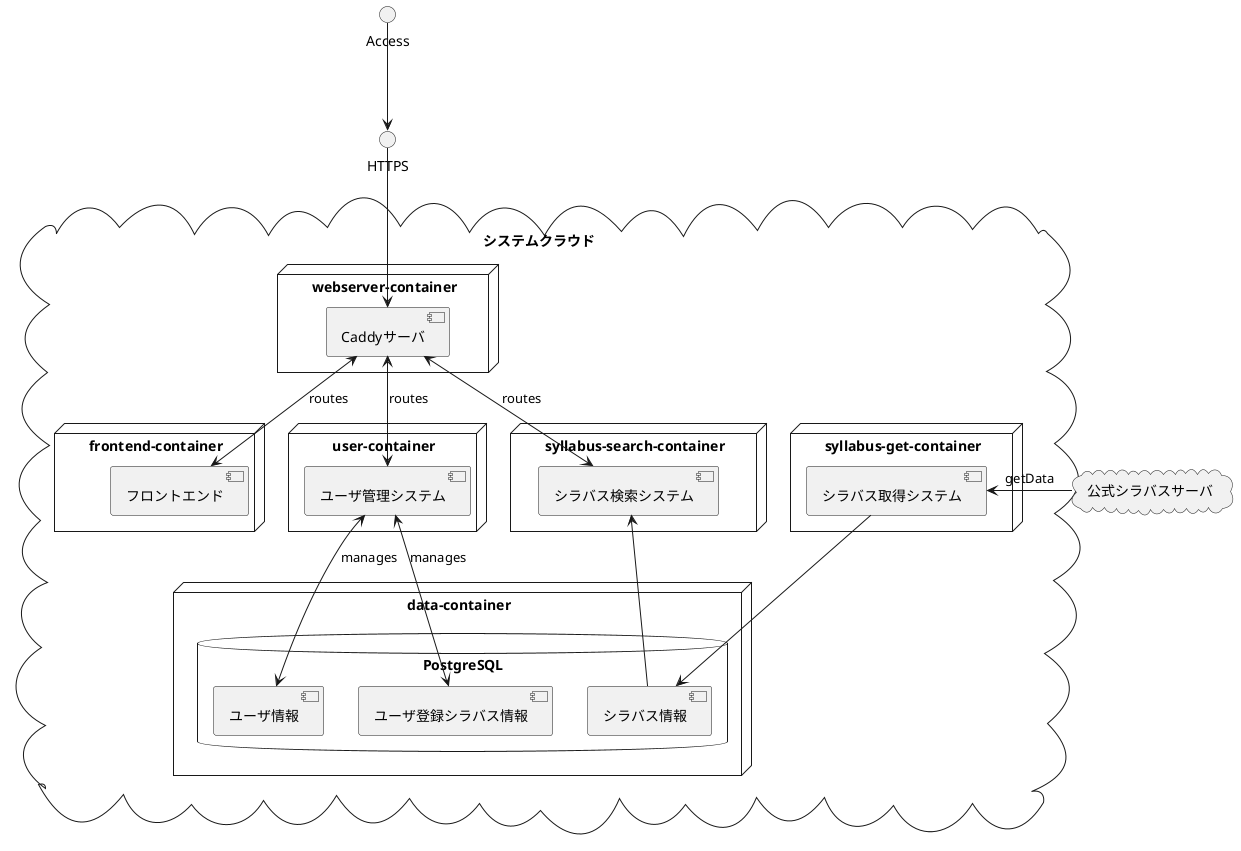 @startuml

cloud 公式シラバスサーバ

cloud "システムクラウド"{



    node "data-container" {
        database "PostgreSQL" {
          [ユーザ情報]
          [ユーザ登録シラバス情報]
          [シラバス情報]
        }
    }

    node "syllabus-get-container"{
        [シラバス取得システム] <- 公式シラバスサーバ : getData
        [シラバス取得システム] --> [シラバス情報]
    }

    node "webserver-container"{
        [Caddyサーバ]
    }

    node "frontend-container"{
        [Caddyサーバ] <--> [フロントエンド] : routes
    }

    node "user-container" {
        [Caddyサーバ] <--> [ユーザ管理システム] : routes
        [ユーザ管理システム] <--> [ユーザ情報] : manages
        [ユーザ管理システム] <--> [ユーザ登録シラバス情報] : manages
    }

    node "syllabus-search-container" {
        [Caddyサーバ] <--> [シラバス検索システム] : routes
        [シラバス検索システム] <-- [シラバス情報]
    }

}

Access --> HTTPS
HTTPS --> [Caddyサーバ]


@enduml
